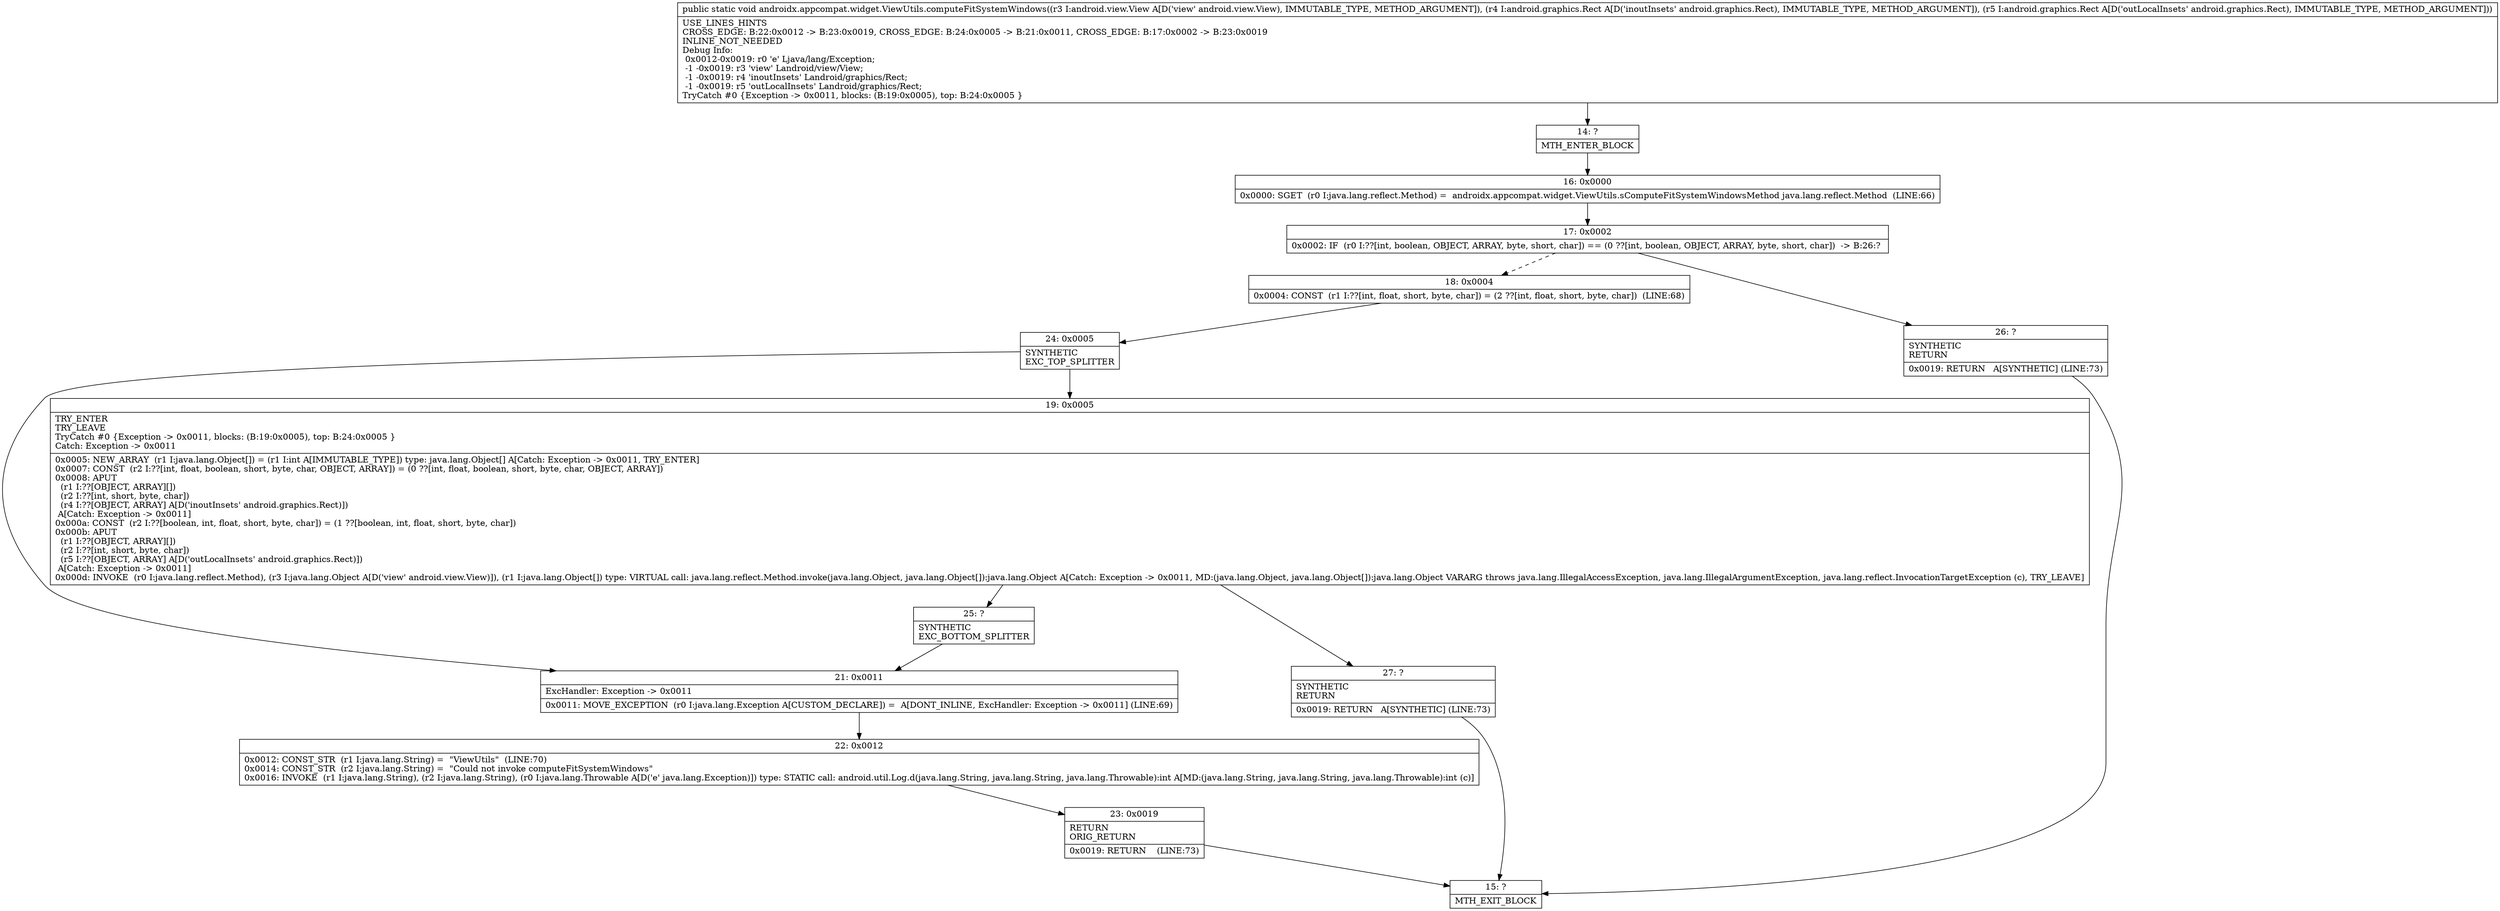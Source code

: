 digraph "CFG forandroidx.appcompat.widget.ViewUtils.computeFitSystemWindows(Landroid\/view\/View;Landroid\/graphics\/Rect;Landroid\/graphics\/Rect;)V" {
Node_14 [shape=record,label="{14\:\ ?|MTH_ENTER_BLOCK\l}"];
Node_16 [shape=record,label="{16\:\ 0x0000|0x0000: SGET  (r0 I:java.lang.reflect.Method) =  androidx.appcompat.widget.ViewUtils.sComputeFitSystemWindowsMethod java.lang.reflect.Method  (LINE:66)\l}"];
Node_17 [shape=record,label="{17\:\ 0x0002|0x0002: IF  (r0 I:??[int, boolean, OBJECT, ARRAY, byte, short, char]) == (0 ??[int, boolean, OBJECT, ARRAY, byte, short, char])  \-\> B:26:? \l}"];
Node_18 [shape=record,label="{18\:\ 0x0004|0x0004: CONST  (r1 I:??[int, float, short, byte, char]) = (2 ??[int, float, short, byte, char])  (LINE:68)\l}"];
Node_24 [shape=record,label="{24\:\ 0x0005|SYNTHETIC\lEXC_TOP_SPLITTER\l}"];
Node_19 [shape=record,label="{19\:\ 0x0005|TRY_ENTER\lTRY_LEAVE\lTryCatch #0 \{Exception \-\> 0x0011, blocks: (B:19:0x0005), top: B:24:0x0005 \}\lCatch: Exception \-\> 0x0011\l|0x0005: NEW_ARRAY  (r1 I:java.lang.Object[]) = (r1 I:int A[IMMUTABLE_TYPE]) type: java.lang.Object[] A[Catch: Exception \-\> 0x0011, TRY_ENTER]\l0x0007: CONST  (r2 I:??[int, float, boolean, short, byte, char, OBJECT, ARRAY]) = (0 ??[int, float, boolean, short, byte, char, OBJECT, ARRAY]) \l0x0008: APUT  \l  (r1 I:??[OBJECT, ARRAY][])\l  (r2 I:??[int, short, byte, char])\l  (r4 I:??[OBJECT, ARRAY] A[D('inoutInsets' android.graphics.Rect)])\l A[Catch: Exception \-\> 0x0011]\l0x000a: CONST  (r2 I:??[boolean, int, float, short, byte, char]) = (1 ??[boolean, int, float, short, byte, char]) \l0x000b: APUT  \l  (r1 I:??[OBJECT, ARRAY][])\l  (r2 I:??[int, short, byte, char])\l  (r5 I:??[OBJECT, ARRAY] A[D('outLocalInsets' android.graphics.Rect)])\l A[Catch: Exception \-\> 0x0011]\l0x000d: INVOKE  (r0 I:java.lang.reflect.Method), (r3 I:java.lang.Object A[D('view' android.view.View)]), (r1 I:java.lang.Object[]) type: VIRTUAL call: java.lang.reflect.Method.invoke(java.lang.Object, java.lang.Object[]):java.lang.Object A[Catch: Exception \-\> 0x0011, MD:(java.lang.Object, java.lang.Object[]):java.lang.Object VARARG throws java.lang.IllegalAccessException, java.lang.IllegalArgumentException, java.lang.reflect.InvocationTargetException (c), TRY_LEAVE]\l}"];
Node_25 [shape=record,label="{25\:\ ?|SYNTHETIC\lEXC_BOTTOM_SPLITTER\l}"];
Node_27 [shape=record,label="{27\:\ ?|SYNTHETIC\lRETURN\l|0x0019: RETURN   A[SYNTHETIC] (LINE:73)\l}"];
Node_15 [shape=record,label="{15\:\ ?|MTH_EXIT_BLOCK\l}"];
Node_21 [shape=record,label="{21\:\ 0x0011|ExcHandler: Exception \-\> 0x0011\l|0x0011: MOVE_EXCEPTION  (r0 I:java.lang.Exception A[CUSTOM_DECLARE]) =  A[DONT_INLINE, ExcHandler: Exception \-\> 0x0011] (LINE:69)\l}"];
Node_22 [shape=record,label="{22\:\ 0x0012|0x0012: CONST_STR  (r1 I:java.lang.String) =  \"ViewUtils\"  (LINE:70)\l0x0014: CONST_STR  (r2 I:java.lang.String) =  \"Could not invoke computeFitSystemWindows\" \l0x0016: INVOKE  (r1 I:java.lang.String), (r2 I:java.lang.String), (r0 I:java.lang.Throwable A[D('e' java.lang.Exception)]) type: STATIC call: android.util.Log.d(java.lang.String, java.lang.String, java.lang.Throwable):int A[MD:(java.lang.String, java.lang.String, java.lang.Throwable):int (c)]\l}"];
Node_23 [shape=record,label="{23\:\ 0x0019|RETURN\lORIG_RETURN\l|0x0019: RETURN    (LINE:73)\l}"];
Node_26 [shape=record,label="{26\:\ ?|SYNTHETIC\lRETURN\l|0x0019: RETURN   A[SYNTHETIC] (LINE:73)\l}"];
MethodNode[shape=record,label="{public static void androidx.appcompat.widget.ViewUtils.computeFitSystemWindows((r3 I:android.view.View A[D('view' android.view.View), IMMUTABLE_TYPE, METHOD_ARGUMENT]), (r4 I:android.graphics.Rect A[D('inoutInsets' android.graphics.Rect), IMMUTABLE_TYPE, METHOD_ARGUMENT]), (r5 I:android.graphics.Rect A[D('outLocalInsets' android.graphics.Rect), IMMUTABLE_TYPE, METHOD_ARGUMENT]))  | USE_LINES_HINTS\lCROSS_EDGE: B:22:0x0012 \-\> B:23:0x0019, CROSS_EDGE: B:24:0x0005 \-\> B:21:0x0011, CROSS_EDGE: B:17:0x0002 \-\> B:23:0x0019\lINLINE_NOT_NEEDED\lDebug Info:\l  0x0012\-0x0019: r0 'e' Ljava\/lang\/Exception;\l  \-1 \-0x0019: r3 'view' Landroid\/view\/View;\l  \-1 \-0x0019: r4 'inoutInsets' Landroid\/graphics\/Rect;\l  \-1 \-0x0019: r5 'outLocalInsets' Landroid\/graphics\/Rect;\lTryCatch #0 \{Exception \-\> 0x0011, blocks: (B:19:0x0005), top: B:24:0x0005 \}\l}"];
MethodNode -> Node_14;Node_14 -> Node_16;
Node_16 -> Node_17;
Node_17 -> Node_18[style=dashed];
Node_17 -> Node_26;
Node_18 -> Node_24;
Node_24 -> Node_19;
Node_24 -> Node_21;
Node_19 -> Node_25;
Node_19 -> Node_27;
Node_25 -> Node_21;
Node_27 -> Node_15;
Node_21 -> Node_22;
Node_22 -> Node_23;
Node_23 -> Node_15;
Node_26 -> Node_15;
}

